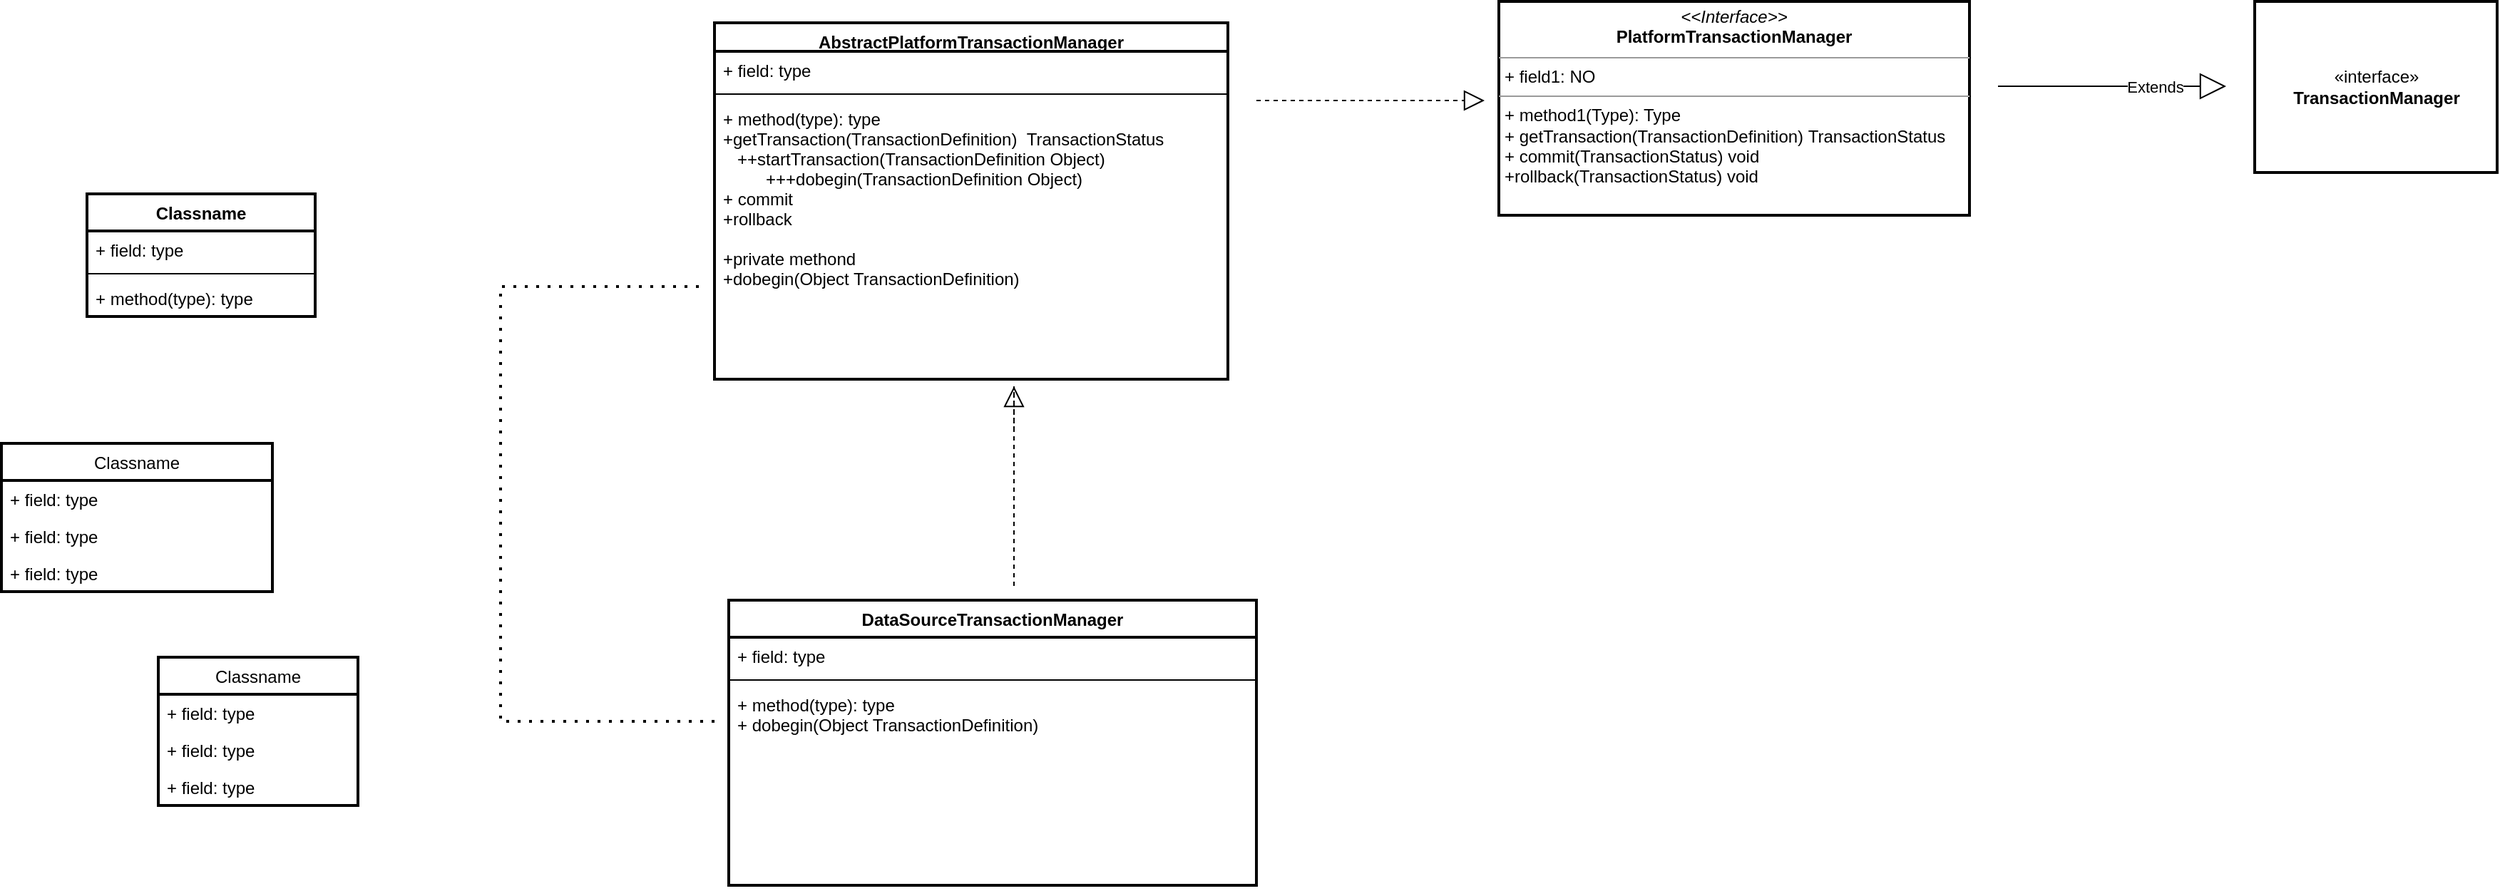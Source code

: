 <mxfile version="15.6.6" type="github">
  <diagram id="WWiy0l4UguBMJ_xnrwab" name="第 1 页">
    <mxGraphModel dx="2249" dy="762" grid="1" gridSize="10" guides="1" tooltips="1" connect="1" arrows="1" fold="1" page="1" pageScale="1" pageWidth="827" pageHeight="1169" math="0" shadow="0">
      <root>
        <mxCell id="0" />
        <mxCell id="1" parent="0" />
        <mxCell id="nhkQxJ2o8u4Fg2ImektT-5" value="Classname" style="swimlane;fontStyle=0;childLayout=stackLayout;horizontal=1;startSize=26;fillColor=none;horizontalStack=0;resizeParent=1;resizeParentMax=0;resizeLast=0;collapsible=1;marginBottom=0;fontColor=default;strokeColor=default;strokeWidth=2;" vertex="1" parent="1">
          <mxGeometry x="-80" y="540" width="140" height="104" as="geometry" />
        </mxCell>
        <mxCell id="nhkQxJ2o8u4Fg2ImektT-6" value="+ field: type" style="text;strokeColor=none;fillColor=none;align=left;verticalAlign=top;spacingLeft=4;spacingRight=4;overflow=hidden;rotatable=0;points=[[0,0.5],[1,0.5]];portConstraint=eastwest;fontColor=default;" vertex="1" parent="nhkQxJ2o8u4Fg2ImektT-5">
          <mxGeometry y="26" width="140" height="26" as="geometry" />
        </mxCell>
        <mxCell id="nhkQxJ2o8u4Fg2ImektT-7" value="+ field: type" style="text;strokeColor=none;fillColor=none;align=left;verticalAlign=top;spacingLeft=4;spacingRight=4;overflow=hidden;rotatable=0;points=[[0,0.5],[1,0.5]];portConstraint=eastwest;fontColor=default;" vertex="1" parent="nhkQxJ2o8u4Fg2ImektT-5">
          <mxGeometry y="52" width="140" height="26" as="geometry" />
        </mxCell>
        <mxCell id="nhkQxJ2o8u4Fg2ImektT-8" value="+ field: type" style="text;strokeColor=none;fillColor=none;align=left;verticalAlign=top;spacingLeft=4;spacingRight=4;overflow=hidden;rotatable=0;points=[[0,0.5],[1,0.5]];portConstraint=eastwest;fontColor=default;" vertex="1" parent="nhkQxJ2o8u4Fg2ImektT-5">
          <mxGeometry y="78" width="140" height="26" as="geometry" />
        </mxCell>
        <mxCell id="nhkQxJ2o8u4Fg2ImektT-9" value="Classname" style="swimlane;fontStyle=1;align=center;verticalAlign=top;childLayout=stackLayout;horizontal=1;startSize=26;horizontalStack=0;resizeParent=1;resizeParentMax=0;resizeLast=0;collapsible=1;marginBottom=0;fontColor=default;strokeColor=default;strokeWidth=2;fillColor=default;" vertex="1" parent="1">
          <mxGeometry x="-130" y="215" width="160" height="86" as="geometry" />
        </mxCell>
        <mxCell id="nhkQxJ2o8u4Fg2ImektT-10" value="+ field: type" style="text;strokeColor=none;fillColor=none;align=left;verticalAlign=top;spacingLeft=4;spacingRight=4;overflow=hidden;rotatable=0;points=[[0,0.5],[1,0.5]];portConstraint=eastwest;fontColor=default;" vertex="1" parent="nhkQxJ2o8u4Fg2ImektT-9">
          <mxGeometry y="26" width="160" height="26" as="geometry" />
        </mxCell>
        <mxCell id="nhkQxJ2o8u4Fg2ImektT-11" value="" style="line;strokeWidth=1;fillColor=none;align=left;verticalAlign=middle;spacingTop=-1;spacingLeft=3;spacingRight=3;rotatable=0;labelPosition=right;points=[];portConstraint=eastwest;fontColor=default;" vertex="1" parent="nhkQxJ2o8u4Fg2ImektT-9">
          <mxGeometry y="52" width="160" height="8" as="geometry" />
        </mxCell>
        <mxCell id="nhkQxJ2o8u4Fg2ImektT-12" value="+ method(type): type" style="text;strokeColor=none;fillColor=none;align=left;verticalAlign=top;spacingLeft=4;spacingRight=4;overflow=hidden;rotatable=0;points=[[0,0.5],[1,0.5]];portConstraint=eastwest;fontColor=default;" vertex="1" parent="nhkQxJ2o8u4Fg2ImektT-9">
          <mxGeometry y="60" width="160" height="26" as="geometry" />
        </mxCell>
        <mxCell id="nhkQxJ2o8u4Fg2ImektT-13" value="«interface»&lt;br&gt;&lt;b&gt;TransactionManager&lt;/b&gt;" style="html=1;fontColor=default;strokeColor=default;strokeWidth=2;fillColor=default;" vertex="1" parent="1">
          <mxGeometry x="1390" y="80" width="170" height="120" as="geometry" />
        </mxCell>
        <mxCell id="nhkQxJ2o8u4Fg2ImektT-14" value="&lt;p style=&quot;margin: 0px ; margin-top: 4px ; text-align: center&quot;&gt;&lt;i&gt;&amp;lt;&amp;lt;Interface&amp;gt;&amp;gt;&lt;/i&gt;&lt;br&gt;&lt;b&gt;PlatformTransactionManager&lt;/b&gt;&lt;br&gt;&lt;/p&gt;&lt;hr size=&quot;1&quot;&gt;&lt;p style=&quot;margin: 0px ; margin-left: 4px&quot;&gt;+ field1: NO&lt;br&gt;&lt;/p&gt;&lt;hr size=&quot;1&quot;&gt;&lt;p style=&quot;margin: 0px ; margin-left: 4px&quot;&gt;+ method1(Type): Type&lt;br&gt;+&amp;nbsp;getTransaction(TransactionDefinition)&amp;nbsp;TransactionStatus&lt;/p&gt;&lt;p style=&quot;margin: 0px ; margin-left: 4px&quot;&gt;+&amp;nbsp;commit(TransactionStatus) void&lt;/p&gt;&lt;p style=&quot;margin: 0px ; margin-left: 4px&quot;&gt;+rollback(TransactionStatus) void&lt;/p&gt;" style="verticalAlign=top;align=left;overflow=fill;fontSize=12;fontFamily=Helvetica;html=1;fontColor=default;strokeColor=default;strokeWidth=2;fillColor=default;" vertex="1" parent="1">
          <mxGeometry x="860" y="80" width="330" height="150" as="geometry" />
        </mxCell>
        <mxCell id="nhkQxJ2o8u4Fg2ImektT-17" value="Extends" style="endArrow=block;endSize=16;endFill=0;html=1;rounded=0;fontColor=default;strokeColor=default;labelBackgroundColor=default;" edge="1" parent="1">
          <mxGeometry x="0.375" width="160" relative="1" as="geometry">
            <mxPoint x="1210" y="139.5" as="sourcePoint" />
            <mxPoint x="1370" y="139.5" as="targetPoint" />
            <mxPoint as="offset" />
          </mxGeometry>
        </mxCell>
        <mxCell id="nhkQxJ2o8u4Fg2ImektT-18" value="Classname" style="swimlane;fontStyle=0;childLayout=stackLayout;horizontal=1;startSize=26;fillColor=none;horizontalStack=0;resizeParent=1;resizeParentMax=0;resizeLast=0;collapsible=1;marginBottom=0;fontColor=default;strokeColor=default;strokeWidth=2;" vertex="1" parent="1">
          <mxGeometry x="-190" y="390" width="190" height="104" as="geometry" />
        </mxCell>
        <mxCell id="nhkQxJ2o8u4Fg2ImektT-19" value="+ field: type" style="text;strokeColor=none;fillColor=none;align=left;verticalAlign=top;spacingLeft=4;spacingRight=4;overflow=hidden;rotatable=0;points=[[0,0.5],[1,0.5]];portConstraint=eastwest;fontColor=default;" vertex="1" parent="nhkQxJ2o8u4Fg2ImektT-18">
          <mxGeometry y="26" width="190" height="26" as="geometry" />
        </mxCell>
        <mxCell id="nhkQxJ2o8u4Fg2ImektT-20" value="+ field: type" style="text;strokeColor=none;fillColor=none;align=left;verticalAlign=top;spacingLeft=4;spacingRight=4;overflow=hidden;rotatable=0;points=[[0,0.5],[1,0.5]];portConstraint=eastwest;fontColor=default;" vertex="1" parent="nhkQxJ2o8u4Fg2ImektT-18">
          <mxGeometry y="52" width="190" height="26" as="geometry" />
        </mxCell>
        <mxCell id="nhkQxJ2o8u4Fg2ImektT-21" value="+ field: type" style="text;strokeColor=none;fillColor=none;align=left;verticalAlign=top;spacingLeft=4;spacingRight=4;overflow=hidden;rotatable=0;points=[[0,0.5],[1,0.5]];portConstraint=eastwest;fontColor=default;" vertex="1" parent="nhkQxJ2o8u4Fg2ImektT-18">
          <mxGeometry y="78" width="190" height="26" as="geometry" />
        </mxCell>
        <mxCell id="nhkQxJ2o8u4Fg2ImektT-26" value="AbstractPlatformTransactionManager" style="swimlane;fontStyle=1;align=center;verticalAlign=top;childLayout=stackLayout;horizontal=1;startSize=20;horizontalStack=0;resizeParent=1;resizeParentMax=0;resizeLast=0;collapsible=1;marginBottom=0;fontColor=default;strokeColor=default;strokeWidth=2;fillColor=default;" vertex="1" parent="1">
          <mxGeometry x="310" y="95" width="360" height="250" as="geometry" />
        </mxCell>
        <mxCell id="nhkQxJ2o8u4Fg2ImektT-27" value="+ field: type" style="text;strokeColor=none;fillColor=none;align=left;verticalAlign=top;spacingLeft=4;spacingRight=4;overflow=hidden;rotatable=0;points=[[0,0.5],[1,0.5]];portConstraint=eastwest;fontColor=default;" vertex="1" parent="nhkQxJ2o8u4Fg2ImektT-26">
          <mxGeometry y="20" width="360" height="26" as="geometry" />
        </mxCell>
        <mxCell id="nhkQxJ2o8u4Fg2ImektT-28" value="" style="line;strokeWidth=1;fillColor=none;align=left;verticalAlign=middle;spacingTop=-1;spacingLeft=3;spacingRight=3;rotatable=0;labelPosition=right;points=[];portConstraint=eastwest;fontColor=default;" vertex="1" parent="nhkQxJ2o8u4Fg2ImektT-26">
          <mxGeometry y="46" width="360" height="8" as="geometry" />
        </mxCell>
        <mxCell id="nhkQxJ2o8u4Fg2ImektT-29" value="+ method(type): type&#xa;+getTransaction(TransactionDefinition)  TransactionStatus&#xa;   ++startTransaction(TransactionDefinition Object)&#xa;         +++dobegin(TransactionDefinition Object)&#xa;+ commit&#xa;+rollback&#xa;&#xa;+private methond&#xa;+dobegin(Object TransactionDefinition)" style="text;strokeColor=none;fillColor=none;align=left;verticalAlign=top;spacingLeft=4;spacingRight=4;overflow=hidden;rotatable=0;points=[[0,0.5],[1,0.5]];portConstraint=eastwest;fontColor=default;" vertex="1" parent="nhkQxJ2o8u4Fg2ImektT-26">
          <mxGeometry y="54" width="360" height="196" as="geometry" />
        </mxCell>
        <mxCell id="nhkQxJ2o8u4Fg2ImektT-30" value="" style="endArrow=block;dashed=1;endFill=0;endSize=12;html=1;rounded=0;labelBackgroundColor=default;fontColor=default;strokeColor=default;" edge="1" parent="1">
          <mxGeometry width="160" relative="1" as="geometry">
            <mxPoint x="690" y="149.5" as="sourcePoint" />
            <mxPoint x="850" y="149.5" as="targetPoint" />
          </mxGeometry>
        </mxCell>
        <mxCell id="nhkQxJ2o8u4Fg2ImektT-31" value="DataSourceTransactionManager" style="swimlane;fontStyle=1;align=center;verticalAlign=top;childLayout=stackLayout;horizontal=1;startSize=26;horizontalStack=0;resizeParent=1;resizeParentMax=0;resizeLast=0;collapsible=1;marginBottom=0;fontColor=default;strokeColor=default;strokeWidth=2;fillColor=default;" vertex="1" parent="1">
          <mxGeometry x="320" y="500" width="370" height="200" as="geometry" />
        </mxCell>
        <mxCell id="nhkQxJ2o8u4Fg2ImektT-32" value="+ field: type" style="text;strokeColor=none;fillColor=none;align=left;verticalAlign=top;spacingLeft=4;spacingRight=4;overflow=hidden;rotatable=0;points=[[0,0.5],[1,0.5]];portConstraint=eastwest;fontColor=default;" vertex="1" parent="nhkQxJ2o8u4Fg2ImektT-31">
          <mxGeometry y="26" width="370" height="26" as="geometry" />
        </mxCell>
        <mxCell id="nhkQxJ2o8u4Fg2ImektT-33" value="" style="line;strokeWidth=1;fillColor=none;align=left;verticalAlign=middle;spacingTop=-1;spacingLeft=3;spacingRight=3;rotatable=0;labelPosition=right;points=[];portConstraint=eastwest;fontColor=default;" vertex="1" parent="nhkQxJ2o8u4Fg2ImektT-31">
          <mxGeometry y="52" width="370" height="8" as="geometry" />
        </mxCell>
        <mxCell id="nhkQxJ2o8u4Fg2ImektT-34" value="+ method(type): type&#xa;+ dobegin(Object TransactionDefinition)" style="text;strokeColor=none;fillColor=none;align=left;verticalAlign=top;spacingLeft=4;spacingRight=4;overflow=hidden;rotatable=0;points=[[0,0.5],[1,0.5]];portConstraint=eastwest;fontColor=default;" vertex="1" parent="nhkQxJ2o8u4Fg2ImektT-31">
          <mxGeometry y="60" width="370" height="140" as="geometry" />
        </mxCell>
        <mxCell id="nhkQxJ2o8u4Fg2ImektT-35" value="" style="endArrow=block;dashed=1;endFill=0;endSize=12;html=1;rounded=0;labelBackgroundColor=default;fontColor=default;strokeColor=default;" edge="1" parent="1">
          <mxGeometry width="160" relative="1" as="geometry">
            <mxPoint x="520" y="490" as="sourcePoint" />
            <mxPoint x="520" y="350" as="targetPoint" />
            <Array as="points">
              <mxPoint x="520" y="442" />
              <mxPoint x="520" y="360" />
              <mxPoint x="520" y="350" />
              <mxPoint x="520" y="380" />
            </Array>
          </mxGeometry>
        </mxCell>
        <mxCell id="nhkQxJ2o8u4Fg2ImektT-39" value="" style="endArrow=none;dashed=1;html=1;dashPattern=1 3;strokeWidth=2;rounded=0;labelBackgroundColor=default;fontColor=default;strokeColor=default;" edge="1" parent="1">
          <mxGeometry width="50" height="50" relative="1" as="geometry">
            <mxPoint x="310" y="585" as="sourcePoint" />
            <mxPoint x="300" y="280" as="targetPoint" />
            <Array as="points">
              <mxPoint x="160" y="585" />
              <mxPoint x="160" y="280" />
            </Array>
          </mxGeometry>
        </mxCell>
      </root>
    </mxGraphModel>
  </diagram>
</mxfile>
